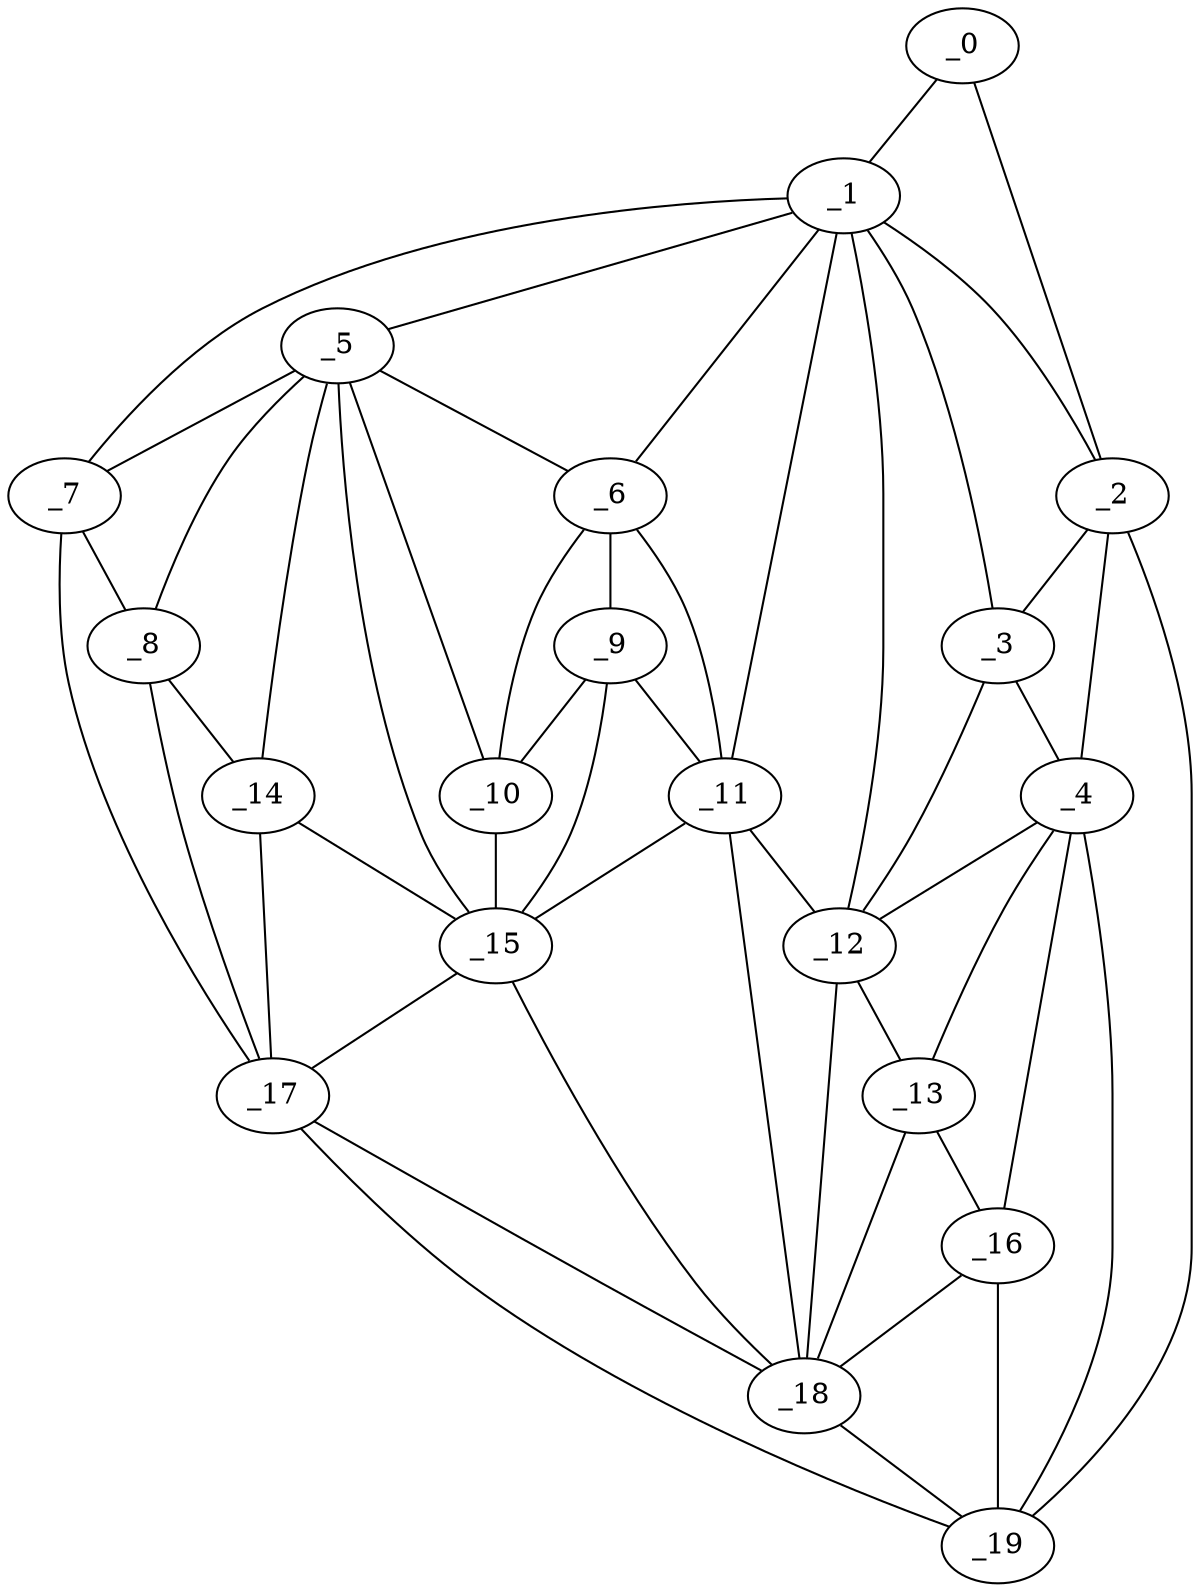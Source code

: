 graph "obj99__150.gxl" {
	_0	 [x=35,
		y=8];
	_1	 [x=36,
		y=14];
	_0 -- _1	 [valence=1];
	_2	 [x=47,
		y=3];
	_0 -- _2	 [valence=1];
	_1 -- _2	 [valence=1];
	_3	 [x=59,
		y=10];
	_1 -- _3	 [valence=1];
	_5	 [x=76,
		y=81];
	_1 -- _5	 [valence=2];
	_6	 [x=77,
		y=67];
	_1 -- _6	 [valence=1];
	_7	 [x=82,
		y=124];
	_1 -- _7	 [valence=1];
	_11	 [x=85,
		y=51];
	_1 -- _11	 [valence=2];
	_12	 [x=86,
		y=42];
	_1 -- _12	 [valence=2];
	_2 -- _3	 [valence=1];
	_4	 [x=72,
		y=14];
	_2 -- _4	 [valence=2];
	_19	 [x=95,
		y=17];
	_2 -- _19	 [valence=1];
	_3 -- _4	 [valence=2];
	_3 -- _12	 [valence=2];
	_4 -- _12	 [valence=1];
	_13	 [x=87,
		y=34];
	_4 -- _13	 [valence=1];
	_16	 [x=93,
		y=26];
	_4 -- _16	 [valence=1];
	_4 -- _19	 [valence=1];
	_5 -- _6	 [valence=2];
	_5 -- _7	 [valence=2];
	_8	 [x=83,
		y=111];
	_5 -- _8	 [valence=2];
	_10	 [x=84,
		y=65];
	_5 -- _10	 [valence=2];
	_14	 [x=91,
		y=108];
	_5 -- _14	 [valence=1];
	_15	 [x=92,
		y=65];
	_5 -- _15	 [valence=2];
	_9	 [x=84,
		y=58];
	_6 -- _9	 [valence=2];
	_6 -- _10	 [valence=1];
	_6 -- _11	 [valence=1];
	_7 -- _8	 [valence=2];
	_17	 [x=93,
		y=118];
	_7 -- _17	 [valence=1];
	_8 -- _14	 [valence=2];
	_8 -- _17	 [valence=2];
	_9 -- _10	 [valence=2];
	_9 -- _11	 [valence=2];
	_9 -- _15	 [valence=2];
	_10 -- _15	 [valence=1];
	_11 -- _12	 [valence=2];
	_11 -- _15	 [valence=1];
	_18	 [x=94,
		y=40];
	_11 -- _18	 [valence=2];
	_12 -- _13	 [valence=1];
	_12 -- _18	 [valence=2];
	_13 -- _16	 [valence=2];
	_13 -- _18	 [valence=2];
	_14 -- _15	 [valence=1];
	_14 -- _17	 [valence=2];
	_15 -- _17	 [valence=2];
	_15 -- _18	 [valence=2];
	_16 -- _18	 [valence=1];
	_16 -- _19	 [valence=2];
	_17 -- _18	 [valence=1];
	_17 -- _19	 [valence=1];
	_18 -- _19	 [valence=1];
}
